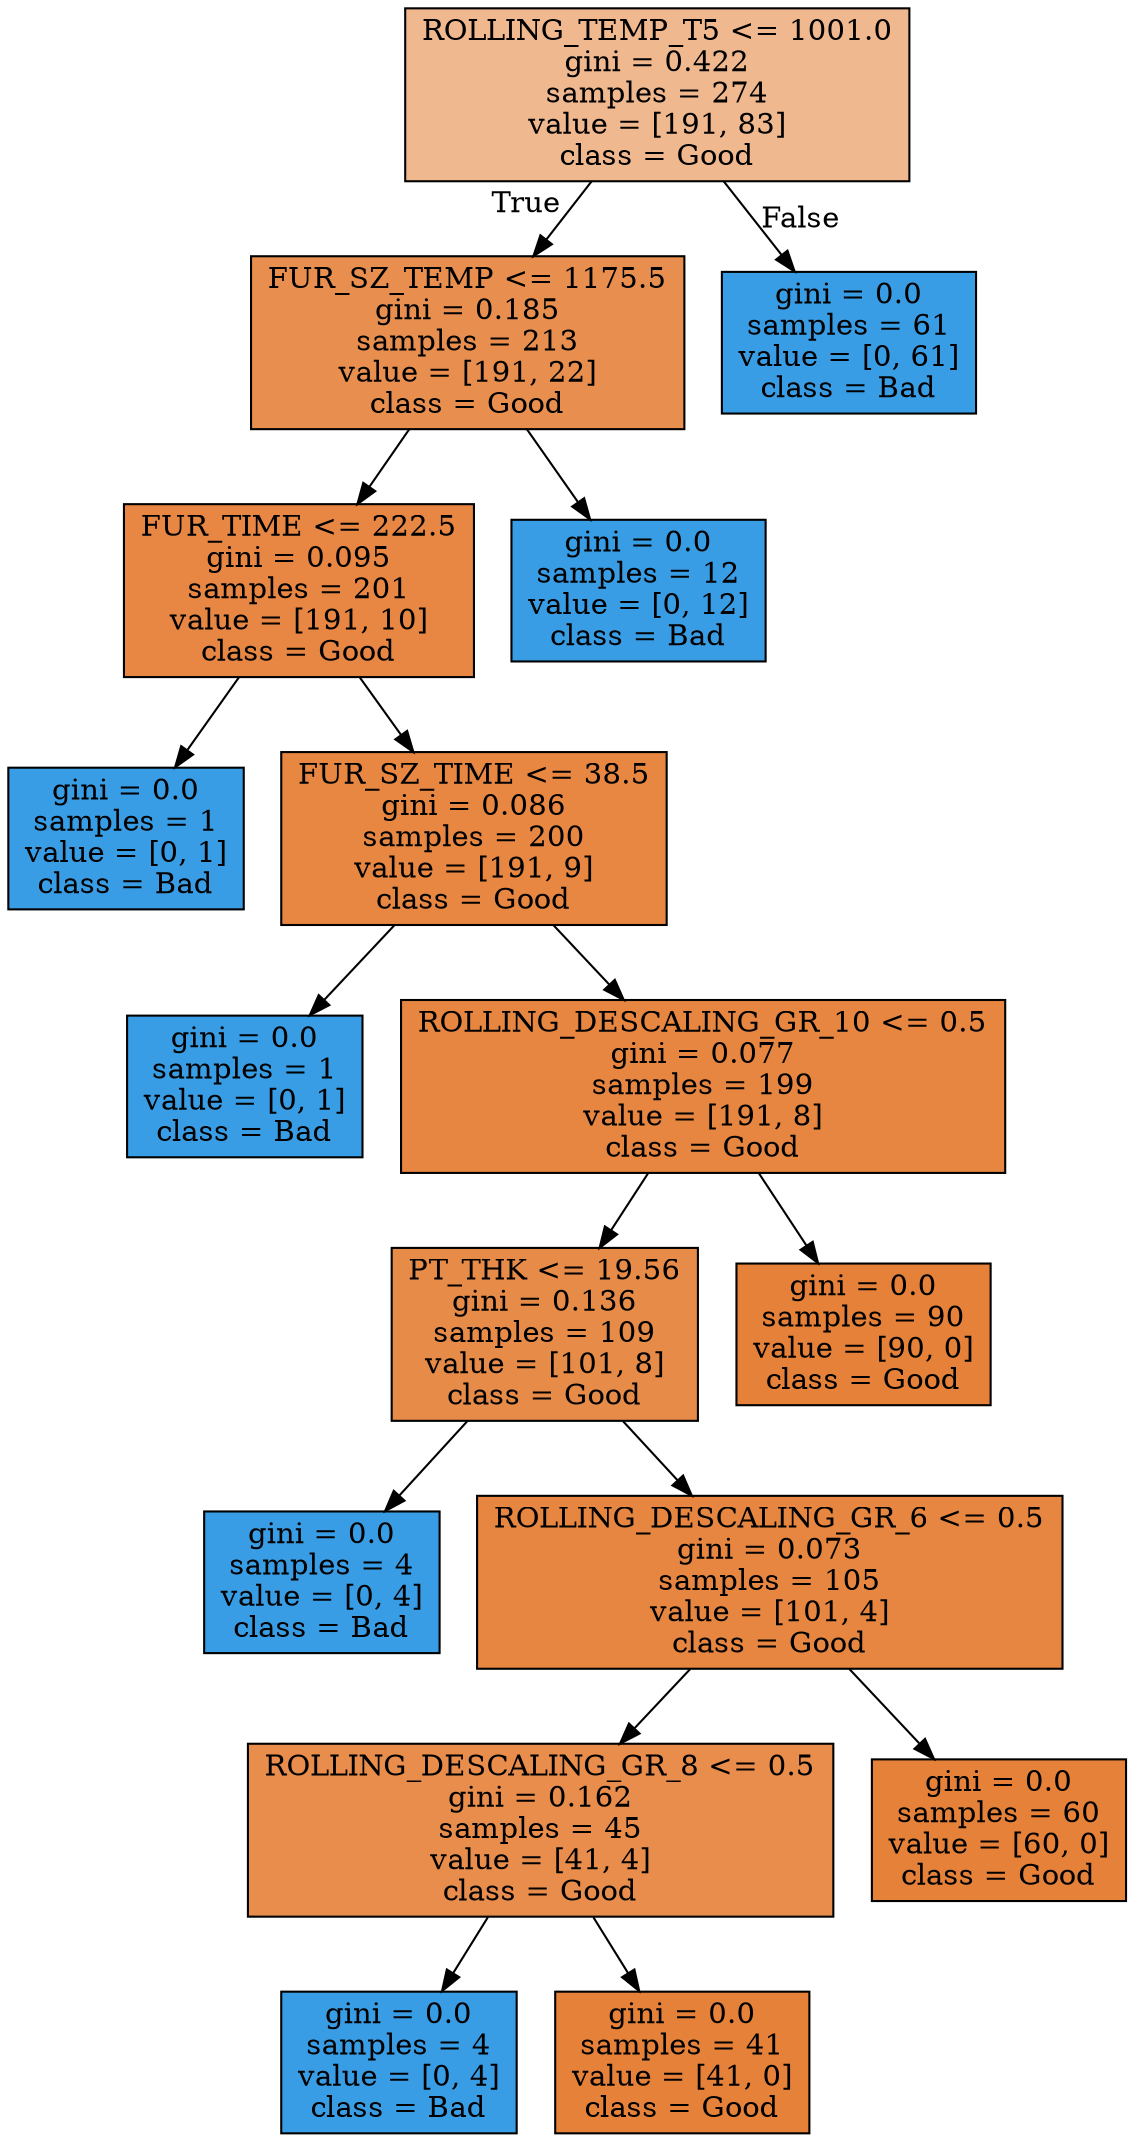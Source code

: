 digraph Tree {
node [shape=box, style="filled", color="black"] ;
0 [label="ROLLING_TEMP_T5 <= 1001.0\ngini = 0.422\nsamples = 274\nvalue = [191, 83]\nclass = Good", fillcolor="#e5813990"] ;
1 [label="FUR_SZ_TEMP <= 1175.5\ngini = 0.185\nsamples = 213\nvalue = [191, 22]\nclass = Good", fillcolor="#e58139e2"] ;
0 -> 1 [labeldistance=2.5, labelangle=45, headlabel="True"] ;
2 [label="FUR_TIME <= 222.5\ngini = 0.095\nsamples = 201\nvalue = [191, 10]\nclass = Good", fillcolor="#e58139f2"] ;
1 -> 2 ;
3 [label="gini = 0.0\nsamples = 1\nvalue = [0, 1]\nclass = Bad", fillcolor="#399de5ff"] ;
2 -> 3 ;
4 [label="FUR_SZ_TIME <= 38.5\ngini = 0.086\nsamples = 200\nvalue = [191, 9]\nclass = Good", fillcolor="#e58139f3"] ;
2 -> 4 ;
5 [label="gini = 0.0\nsamples = 1\nvalue = [0, 1]\nclass = Bad", fillcolor="#399de5ff"] ;
4 -> 5 ;
6 [label="ROLLING_DESCALING_GR_10 <= 0.5\ngini = 0.077\nsamples = 199\nvalue = [191, 8]\nclass = Good", fillcolor="#e58139f4"] ;
4 -> 6 ;
7 [label="PT_THK <= 19.56\ngini = 0.136\nsamples = 109\nvalue = [101, 8]\nclass = Good", fillcolor="#e58139eb"] ;
6 -> 7 ;
8 [label="gini = 0.0\nsamples = 4\nvalue = [0, 4]\nclass = Bad", fillcolor="#399de5ff"] ;
7 -> 8 ;
9 [label="ROLLING_DESCALING_GR_6 <= 0.5\ngini = 0.073\nsamples = 105\nvalue = [101, 4]\nclass = Good", fillcolor="#e58139f5"] ;
7 -> 9 ;
10 [label="ROLLING_DESCALING_GR_8 <= 0.5\ngini = 0.162\nsamples = 45\nvalue = [41, 4]\nclass = Good", fillcolor="#e58139e6"] ;
9 -> 10 ;
11 [label="gini = 0.0\nsamples = 4\nvalue = [0, 4]\nclass = Bad", fillcolor="#399de5ff"] ;
10 -> 11 ;
12 [label="gini = 0.0\nsamples = 41\nvalue = [41, 0]\nclass = Good", fillcolor="#e58139ff"] ;
10 -> 12 ;
13 [label="gini = 0.0\nsamples = 60\nvalue = [60, 0]\nclass = Good", fillcolor="#e58139ff"] ;
9 -> 13 ;
14 [label="gini = 0.0\nsamples = 90\nvalue = [90, 0]\nclass = Good", fillcolor="#e58139ff"] ;
6 -> 14 ;
15 [label="gini = 0.0\nsamples = 12\nvalue = [0, 12]\nclass = Bad", fillcolor="#399de5ff"] ;
1 -> 15 ;
16 [label="gini = 0.0\nsamples = 61\nvalue = [0, 61]\nclass = Bad", fillcolor="#399de5ff"] ;
0 -> 16 [labeldistance=2.5, labelangle=-45, headlabel="False"] ;
}